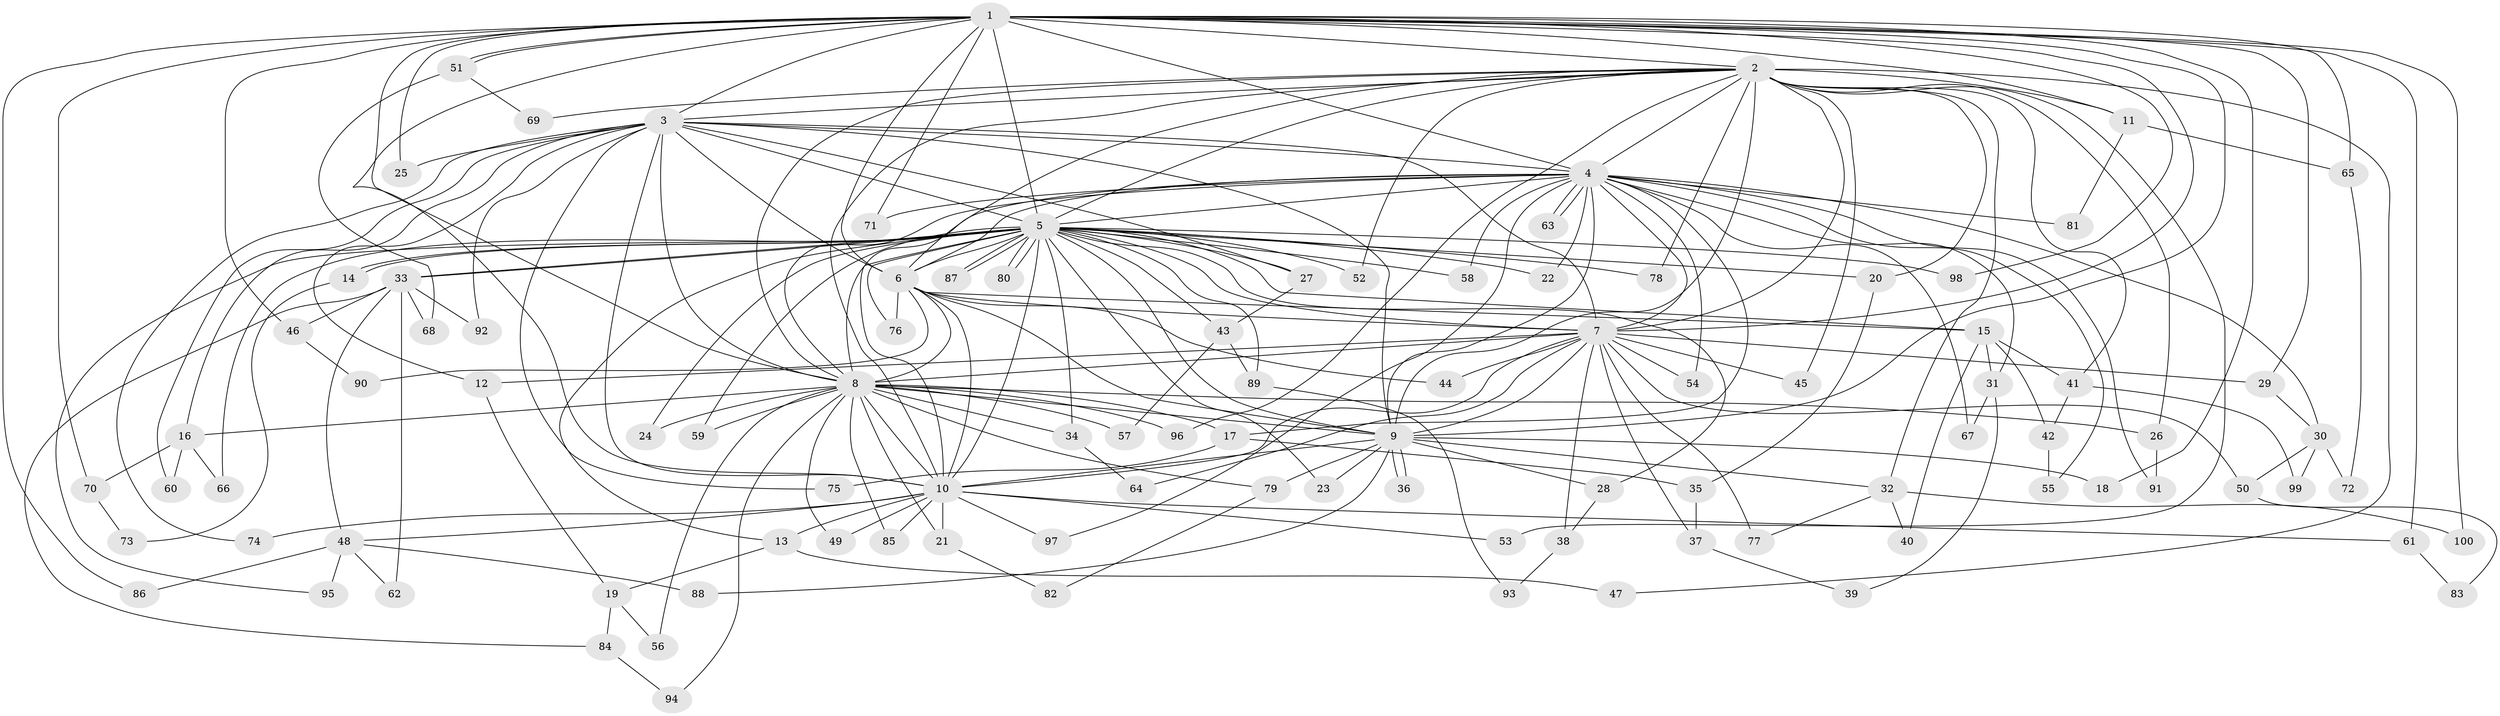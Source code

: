 // Generated by graph-tools (version 1.1) at 2025/11/02/21/25 10:11:08]
// undirected, 100 vertices, 225 edges
graph export_dot {
graph [start="1"]
  node [color=gray90,style=filled];
  1;
  2;
  3;
  4;
  5;
  6;
  7;
  8;
  9;
  10;
  11;
  12;
  13;
  14;
  15;
  16;
  17;
  18;
  19;
  20;
  21;
  22;
  23;
  24;
  25;
  26;
  27;
  28;
  29;
  30;
  31;
  32;
  33;
  34;
  35;
  36;
  37;
  38;
  39;
  40;
  41;
  42;
  43;
  44;
  45;
  46;
  47;
  48;
  49;
  50;
  51;
  52;
  53;
  54;
  55;
  56;
  57;
  58;
  59;
  60;
  61;
  62;
  63;
  64;
  65;
  66;
  67;
  68;
  69;
  70;
  71;
  72;
  73;
  74;
  75;
  76;
  77;
  78;
  79;
  80;
  81;
  82;
  83;
  84;
  85;
  86;
  87;
  88;
  89;
  90;
  91;
  92;
  93;
  94;
  95;
  96;
  97;
  98;
  99;
  100;
  1 -- 2;
  1 -- 3;
  1 -- 4;
  1 -- 5;
  1 -- 6;
  1 -- 7;
  1 -- 8;
  1 -- 9;
  1 -- 10;
  1 -- 11;
  1 -- 18;
  1 -- 25;
  1 -- 29;
  1 -- 46;
  1 -- 51;
  1 -- 51;
  1 -- 61;
  1 -- 65;
  1 -- 70;
  1 -- 71;
  1 -- 86;
  1 -- 98;
  1 -- 100;
  2 -- 3;
  2 -- 4;
  2 -- 5;
  2 -- 6;
  2 -- 7;
  2 -- 8;
  2 -- 9;
  2 -- 10;
  2 -- 11;
  2 -- 20;
  2 -- 26;
  2 -- 32;
  2 -- 41;
  2 -- 45;
  2 -- 47;
  2 -- 52;
  2 -- 53;
  2 -- 69;
  2 -- 78;
  2 -- 96;
  3 -- 4;
  3 -- 5;
  3 -- 6;
  3 -- 7;
  3 -- 8;
  3 -- 9;
  3 -- 10;
  3 -- 12;
  3 -- 16;
  3 -- 25;
  3 -- 27;
  3 -- 60;
  3 -- 74;
  3 -- 75;
  3 -- 92;
  4 -- 5;
  4 -- 6;
  4 -- 7;
  4 -- 8;
  4 -- 9;
  4 -- 10;
  4 -- 17;
  4 -- 22;
  4 -- 30;
  4 -- 31;
  4 -- 54;
  4 -- 55;
  4 -- 58;
  4 -- 63;
  4 -- 63;
  4 -- 67;
  4 -- 71;
  4 -- 81;
  4 -- 91;
  4 -- 97;
  5 -- 6;
  5 -- 7;
  5 -- 8;
  5 -- 9;
  5 -- 10;
  5 -- 13;
  5 -- 14;
  5 -- 14;
  5 -- 15;
  5 -- 20;
  5 -- 22;
  5 -- 23;
  5 -- 24;
  5 -- 27;
  5 -- 28;
  5 -- 33;
  5 -- 33;
  5 -- 34;
  5 -- 43;
  5 -- 52;
  5 -- 58;
  5 -- 59;
  5 -- 66;
  5 -- 76;
  5 -- 78;
  5 -- 80;
  5 -- 80;
  5 -- 87;
  5 -- 87;
  5 -- 89;
  5 -- 95;
  5 -- 98;
  6 -- 7;
  6 -- 8;
  6 -- 9;
  6 -- 10;
  6 -- 15;
  6 -- 44;
  6 -- 76;
  6 -- 90;
  7 -- 8;
  7 -- 9;
  7 -- 10;
  7 -- 12;
  7 -- 29;
  7 -- 37;
  7 -- 38;
  7 -- 44;
  7 -- 45;
  7 -- 50;
  7 -- 54;
  7 -- 64;
  7 -- 77;
  8 -- 9;
  8 -- 10;
  8 -- 16;
  8 -- 17;
  8 -- 21;
  8 -- 24;
  8 -- 26;
  8 -- 34;
  8 -- 49;
  8 -- 56;
  8 -- 57;
  8 -- 59;
  8 -- 79;
  8 -- 85;
  8 -- 94;
  8 -- 96;
  9 -- 10;
  9 -- 18;
  9 -- 23;
  9 -- 28;
  9 -- 32;
  9 -- 36;
  9 -- 36;
  9 -- 79;
  9 -- 88;
  10 -- 13;
  10 -- 21;
  10 -- 48;
  10 -- 49;
  10 -- 53;
  10 -- 61;
  10 -- 74;
  10 -- 85;
  10 -- 97;
  11 -- 65;
  11 -- 81;
  12 -- 19;
  13 -- 19;
  13 -- 47;
  14 -- 73;
  15 -- 31;
  15 -- 40;
  15 -- 41;
  15 -- 42;
  16 -- 60;
  16 -- 66;
  16 -- 70;
  17 -- 35;
  17 -- 75;
  19 -- 56;
  19 -- 84;
  20 -- 35;
  21 -- 82;
  26 -- 91;
  27 -- 43;
  28 -- 38;
  29 -- 30;
  30 -- 50;
  30 -- 72;
  30 -- 99;
  31 -- 39;
  31 -- 67;
  32 -- 40;
  32 -- 77;
  32 -- 100;
  33 -- 46;
  33 -- 48;
  33 -- 62;
  33 -- 68;
  33 -- 84;
  33 -- 92;
  34 -- 64;
  35 -- 37;
  37 -- 39;
  38 -- 93;
  41 -- 42;
  41 -- 99;
  42 -- 55;
  43 -- 57;
  43 -- 89;
  46 -- 90;
  48 -- 62;
  48 -- 86;
  48 -- 88;
  48 -- 95;
  50 -- 83;
  51 -- 68;
  51 -- 69;
  61 -- 83;
  65 -- 72;
  70 -- 73;
  79 -- 82;
  84 -- 94;
  89 -- 93;
}

